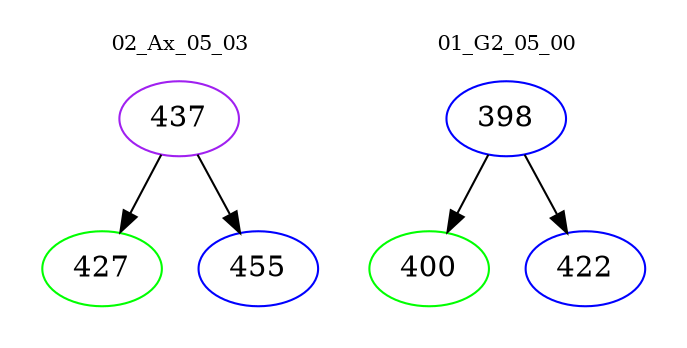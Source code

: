digraph{
subgraph cluster_0 {
color = white
label = "02_Ax_05_03";
fontsize=10;
T0_437 [label="437", color="purple"]
T0_437 -> T0_427 [color="black"]
T0_427 [label="427", color="green"]
T0_437 -> T0_455 [color="black"]
T0_455 [label="455", color="blue"]
}
subgraph cluster_1 {
color = white
label = "01_G2_05_00";
fontsize=10;
T1_398 [label="398", color="blue"]
T1_398 -> T1_400 [color="black"]
T1_400 [label="400", color="green"]
T1_398 -> T1_422 [color="black"]
T1_422 [label="422", color="blue"]
}
}

